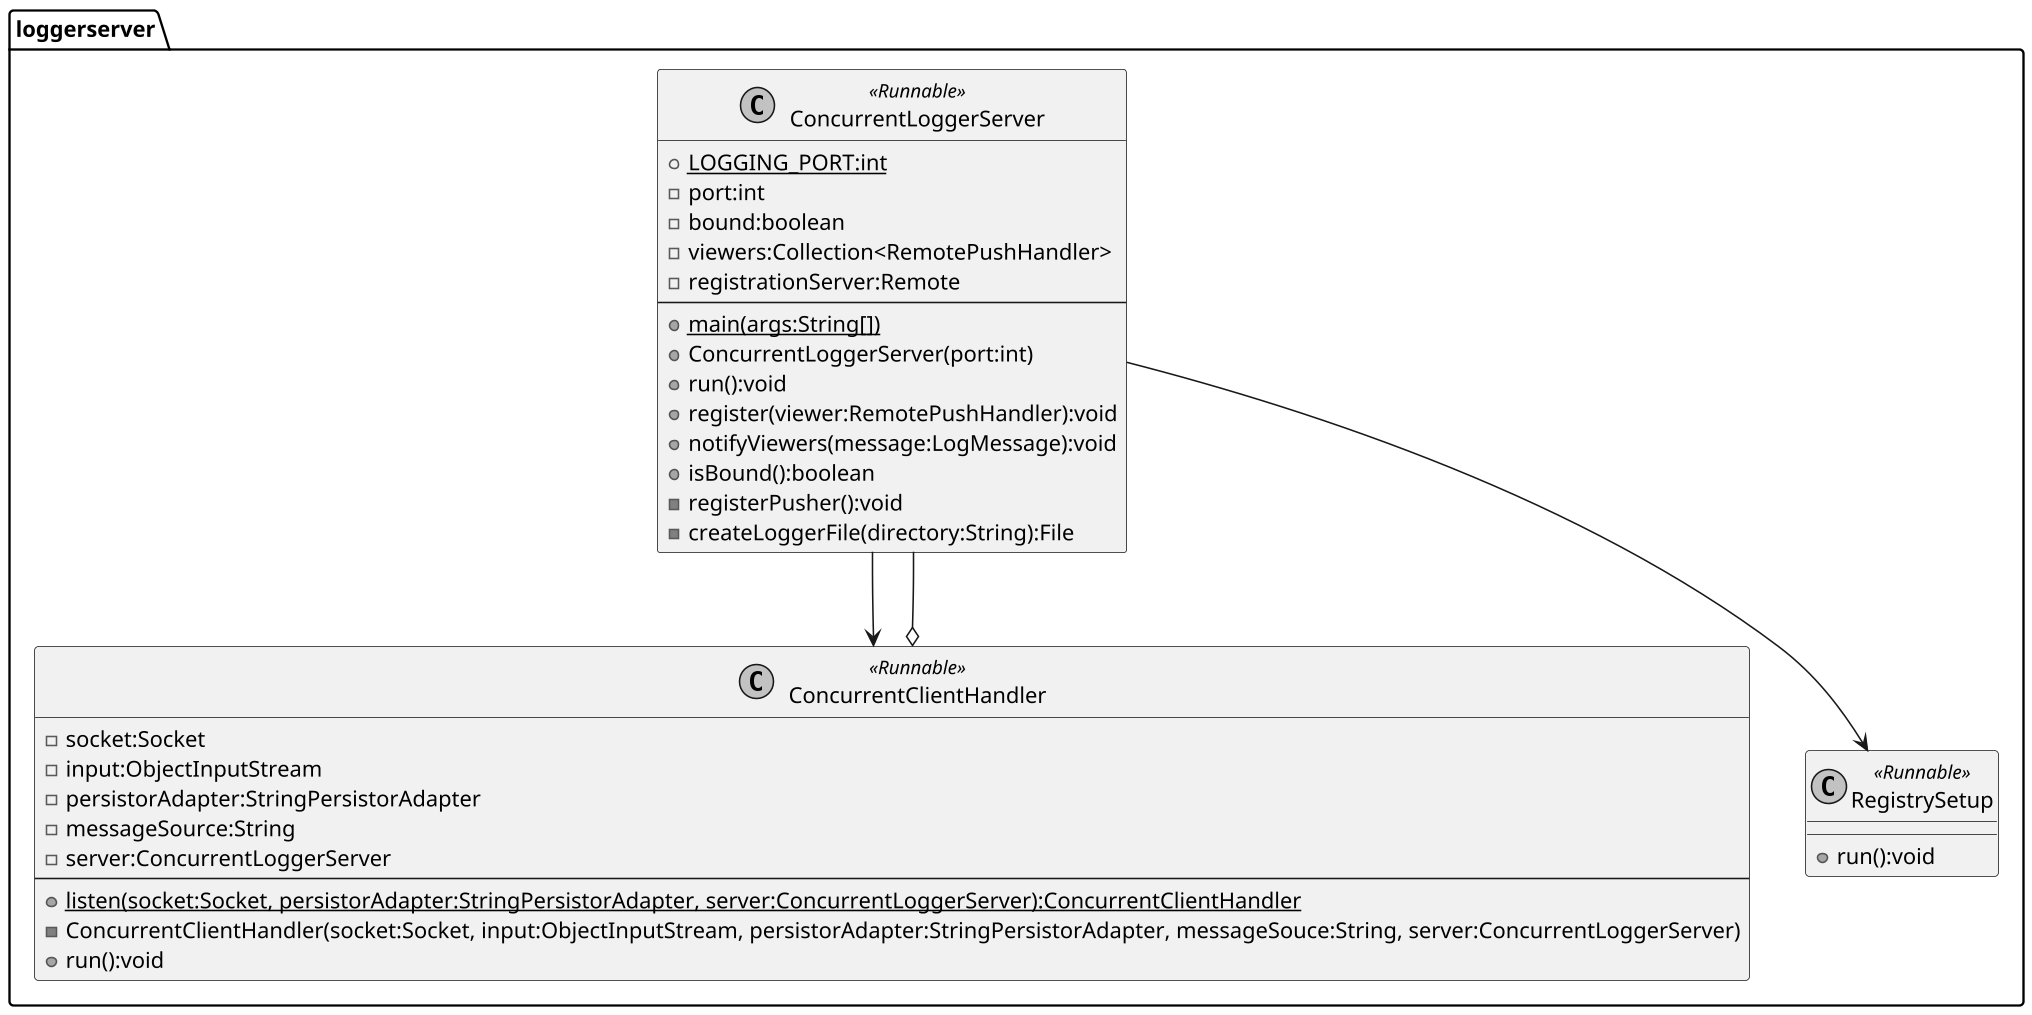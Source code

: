 @startuml

skinparam monochrome true
skinparam defaultFontName Droid Sans
skinparam dpi 150

package "loggerserver" {
    class ConcurrentLoggerServer << Runnable >> {
        {static} + LOGGING_PORT:int
        - port:int
        - bound:boolean
        - viewers:Collection<RemotePushHandler>
        - registrationServer:Remote
        ---
        {static} + main(args:String[])
        + ConcurrentLoggerServer(port:int)
        + run():void
        + register(viewer:RemotePushHandler):void
        + notifyViewers(message:LogMessage):void
        + isBound():boolean
        - registerPusher():void
        - createLoggerFile(directory:String):File
    }
    class ConcurrentClientHandler << Runnable >> {
        - socket:Socket
        - input:ObjectInputStream
        - persistorAdapter:StringPersistorAdapter
        - messageSource:String
        - server:ConcurrentLoggerServer
        ---
        {static} + listen(socket:Socket, persistorAdapter:StringPersistorAdapter, server:ConcurrentLoggerServer):ConcurrentClientHandler
        - ConcurrentClientHandler(socket:Socket, input:ObjectInputStream, persistorAdapter:StringPersistorAdapter, messageSouce:String, server:ConcurrentLoggerServer)
        + run():void
    }
    class RegistrySetup << Runnable >> {
        + run():void
    }
    ConcurrentLoggerServer --> ConcurrentClientHandler
    ConcurrentClientHandler o-- ConcurrentLoggerServer
    ConcurrentLoggerServer --> RegistrySetup
}

@enduml
